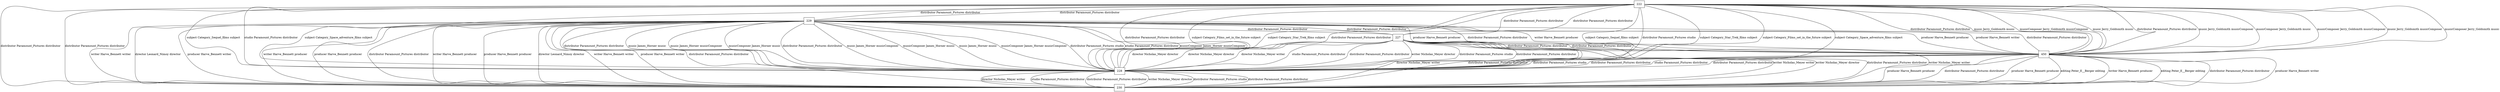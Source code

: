 graph dbpedia {
"222" [shape=box];
"229" [shape=box];
"230" [shape=box];
"228" [shape=box];
"450" [shape=box];
"227" [shape=box];

"450" -- "228" [label="distributor Paramount_Pictures studio"];
"230" -- "450" [label="distributor Paramount_Pictures distributor"];
"222" -- "450" [label="musicComposer Jerry_Goldsmith musicComposer"];
"227" -- "450" [label="distributor Paramount_Pictures distributor"];
"228" -- "230" [label="director Nicholas_Meyer writer"];
"229" -- "230" [label="writer Harve_Bennett producer"];
"227" -- "228" [label="writer Nicholas_Meyer director"];
"228" -- "229" [label="studio Paramount_Pictures distributor"];
"230" -- "229" [label="writer Harve_Bennett writer"];
"450" -- "222" [label="musicComposer Jerry_Goldsmith musicComposer"];
"229" -- "228" [label="distributor Paramount_Pictures distributor"];
"228" -- "222" [label="distributor Paramount_Pictures distributor"];
"228" -- "229" [label="musicComposer James_Horner musicComposer"];
"229" -- "228" [label="music James_Horner musicComposer"];
"222" -- "230" [label="distributor Paramount_Pictures distributor"];
"228" -- "222" [label="subject Category_Films_set_in_the_future subject"];
"228" -- "222" [label="subject Category_Star_Trek_films subject"];
"230" -- "228" [label="writer Nicholas_Meyer director"];
"230" -- "229" [label="director Leonard_Nimoy director"];
"228" -- "227" [label="director Nicholas_Meyer director"];
"222" -- "228" [label="distributor Paramount_Pictures distributor"];
"222" -- "450" [label="music Jerry_Goldsmith music"];
"222" -- "228" [label="subject Category_Sequel_films subject"];
"227" -- "230" [label="director Nicholas_Meyer writer"];
"229" -- "450" [label="producer Harve_Bennett producer"];
"230" -- "227" [label="distributor Paramount_Pictures distributor"];
"229" -- "230" [label="producer Harve_Bennett producer"];
"229" -- "230" [label="director Leonard_Nimoy director"];
"222" -- "450" [label="distributor Paramount_Pictures distributor"];
"228" -- "227" [label="director Nicholas_Meyer writer"];
"229" -- "450" [label="distributor Paramount_Pictures distributor"];
"450" -- "228" [label="distributor Paramount_Pictures distributor"];
"230" -- "229" [label="producer Harve_Bennett writer"];
"450" -- "227" [label="distributor Paramount_Pictures distributor"];
"450" -- "230" [label="producer Harve_Bennett producer"];
"222" -- "228" [label="distributor Paramount_Pictures studio"];
"229" -- "222" [label="distributor Paramount_Pictures distributor"];
"450" -- "230" [label="editing Peter_E__Berger editing"];
"228" -- "229" [label="distributor Paramount_Pictures distributor"];
"228" -- "450" [label="distributor Paramount_Pictures distributor"];
"229" -- "450" [label="writer Harve_Bennett producer"];
"228" -- "229" [label="music James_Horner music"];
"229" -- "230" [label="writer Harve_Bennett writer"];
"228" -- "222" [label="subject Category_Sequel_films subject"];
"228" -- "227" [label="studio Paramount_Pictures distributor"];
"230" -- "222" [label="distributor Paramount_Pictures distributor"];
"450" -- "230" [label="distributor Paramount_Pictures distributor"];
"222" -- "450" [label="music Jerry_Goldsmith musicComposer"];
"228" -- "222" [label="studio Paramount_Pictures distributor"];
"450" -- "222" [label="music Jerry_Goldsmith musicComposer"];
"230" -- "229" [label="writer Harve_Bennett producer"];
"227" -- "230" [label="distributor Paramount_Pictures distributor"];
"230" -- "227" [label="writer Nicholas_Meyer writer"];
"230" -- "450" [label="producer Harve_Bennett producer"];
"450" -- "229" [label="producer Harve_Bennett producer"];
"229" -- "227" [label="distributor Paramount_Pictures distributor"];
"230" -- "228" [label="distributor Paramount_Pictures studio"];
"222" -- "229" [label="distributor Paramount_Pictures distributor"];
"227" -- "228" [label="distributor Paramount_Pictures studio"];
"450" -- "229" [label="producer Harve_Bennett writer"];
"227" -- "222" [label="distributor Paramount_Pictures distributor"];
"227" -- "230" [label="writer Nicholas_Meyer writer"];
"229" -- "230" [label="producer Harve_Bennett writer"];
"227" -- "228" [label="distributor Paramount_Pictures distributor"];
"230" -- "229" [label="producer Harve_Bennett producer"];
"230" -- "228" [label="distributor Paramount_Pictures distributor"];
"228" -- "222" [label="subject Category_Space_adventure_films subject"];
"230" -- "450" [label="editing Peter_E__Berger editing"];
"228" -- "229" [label="music James_Horner musicComposer"];
"450" -- "222" [label="musicComposer Jerry_Goldsmith music"];
"222" -- "450" [label="musicComposer Jerry_Goldsmith music"];
"450" -- "222" [label="distributor Paramount_Pictures distributor"];
"229" -- "228" [label="musicComposer James_Horner music"];
"450" -- "230" [label="producer Harve_Bennett writer"];
"228" -- "450" [label="studio Paramount_Pictures distributor"];
"228" -- "229" [label="musicComposer James_Horner music"];
"450" -- "222" [label="music Jerry_Goldsmith music"];
"230" -- "227" [label="writer Nicholas_Meyer director"];
"222" -- "227" [label="distributor Paramount_Pictures distributor"];
"222" -- "228" [label="subject Category_Star_Trek_films subject"];
"228" -- "227" [label="distributor Paramount_Pictures distributor"];
"450" -- "229" [label="distributor Paramount_Pictures distributor"];
"229" -- "230" [label="distributor Paramount_Pictures distributor"];
"227" -- "228" [label="director Nicholas_Meyer director"];
"229" -- "228" [label="music James_Horner music"];
"222" -- "228" [label="subject Category_Films_set_in_the_future subject"];
"228" -- "230" [label="distributor Paramount_Pictures distributor"];
"227" -- "229" [label="distributor Paramount_Pictures distributor"];
"229" -- "228" [label="musicComposer James_Horner musicComposer"];
"230" -- "229" [label="distributor Paramount_Pictures distributor"];
"229" -- "228" [label="distributor Paramount_Pictures studio"];
"222" -- "228" [label="subject Category_Space_adventure_films subject"];
"230" -- "450" [label="writer Harve_Bennett producer"];
"228" -- "230" [label="studio Paramount_Pictures distributor"];
}
